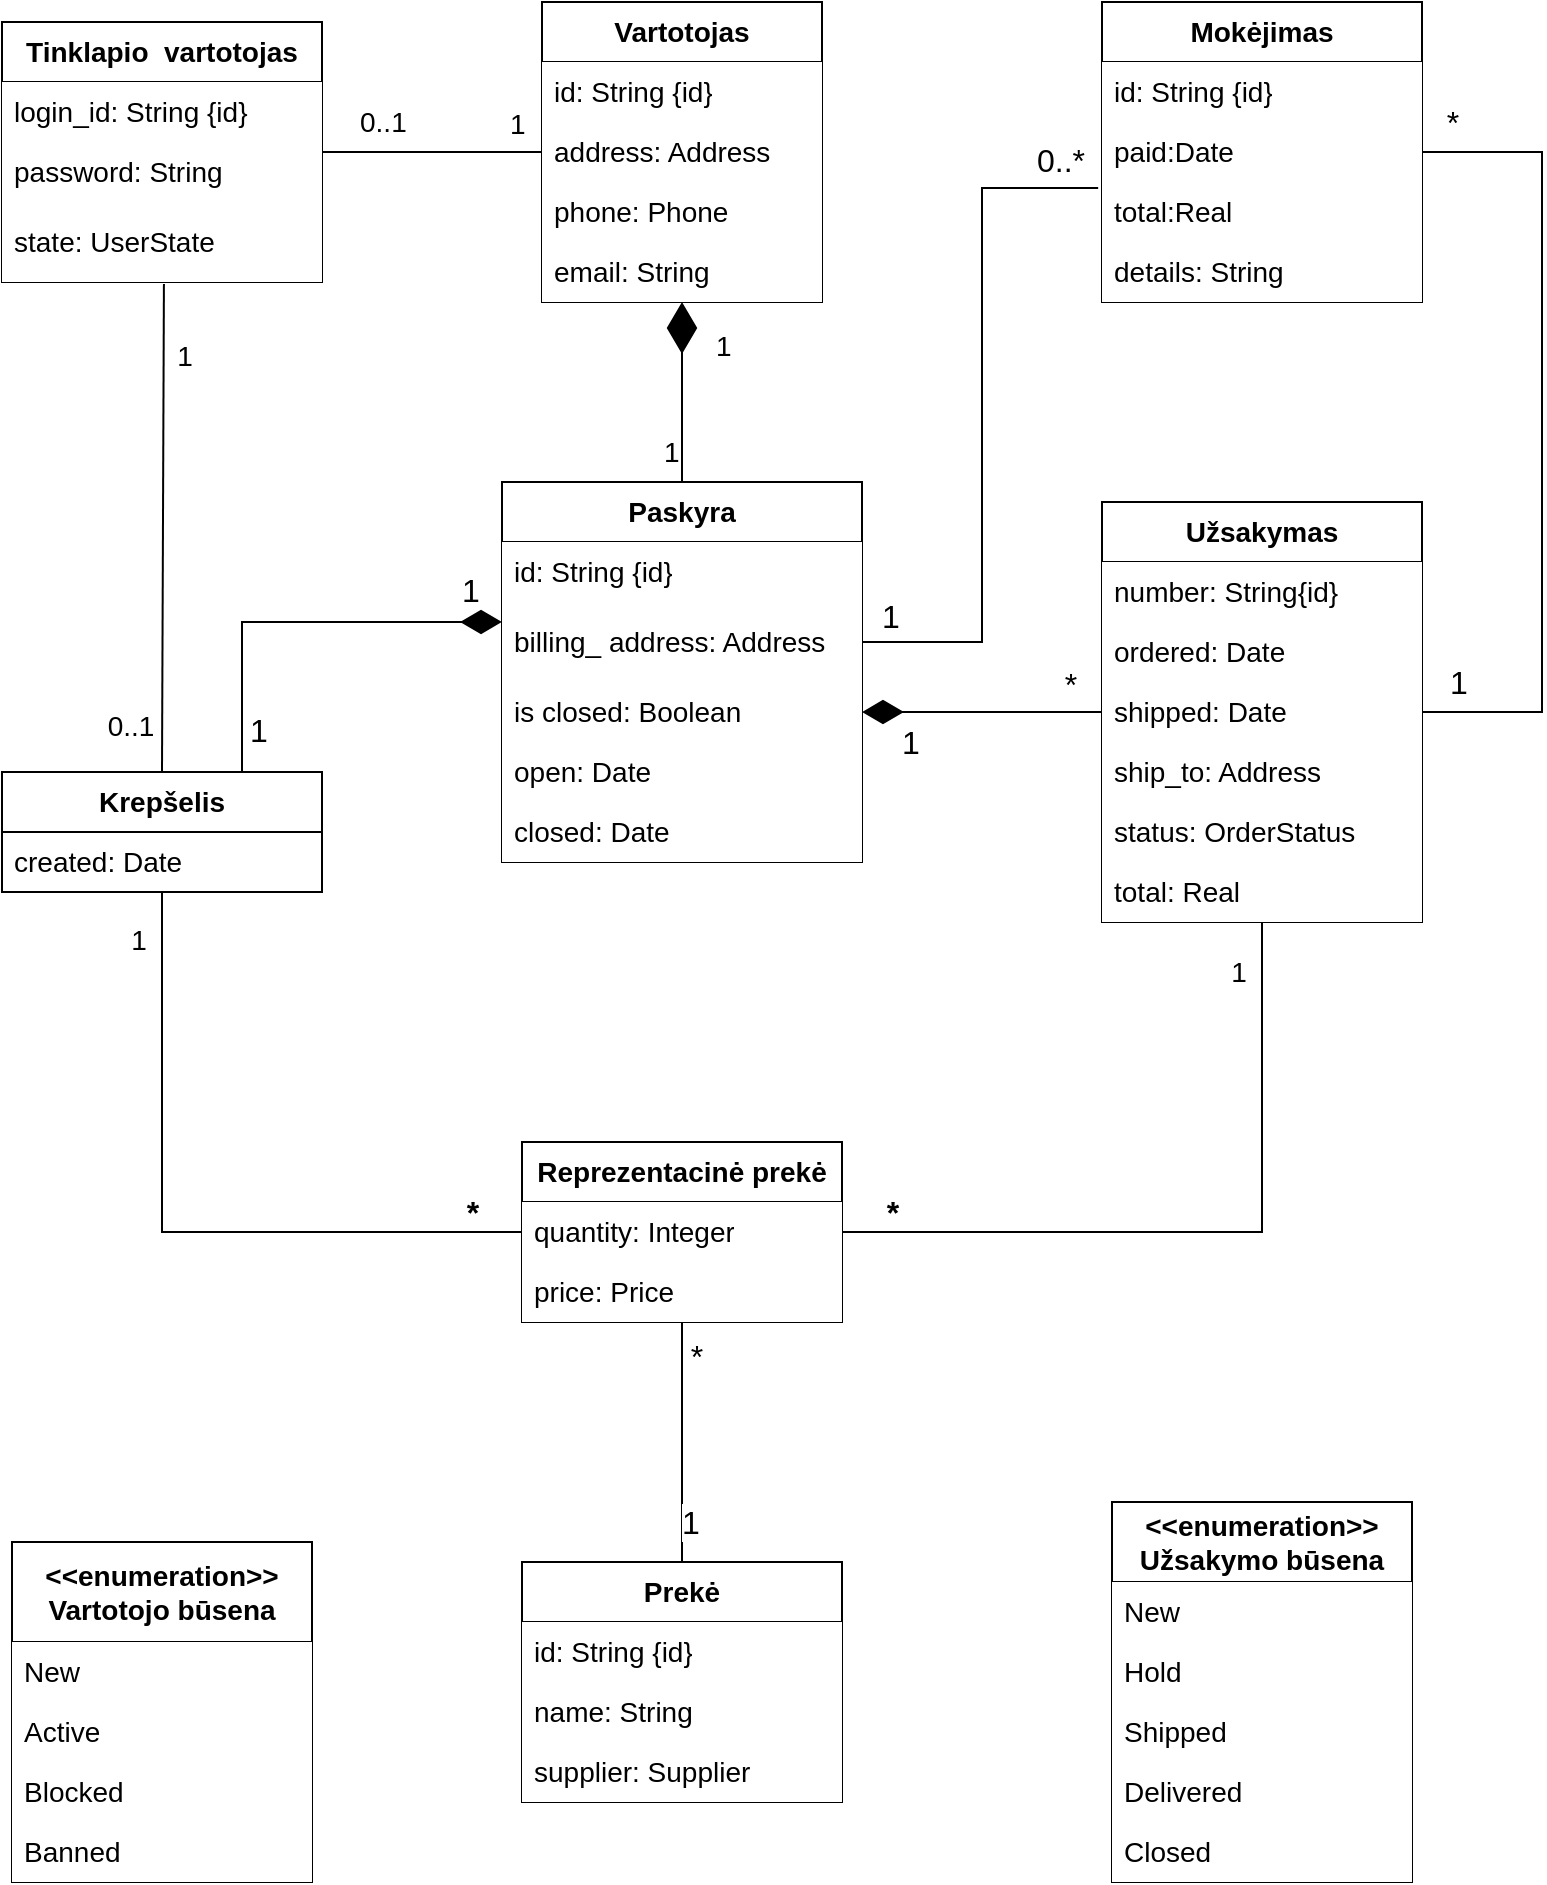 <mxfile version="20.5.3" type="device"><diagram id="LWOGwe5_vRVuo60JAIGJ" name="Puslapis-1"><mxGraphModel dx="1422" dy="737" grid="1" gridSize="10" guides="1" tooltips="1" connect="1" arrows="1" fold="1" page="1" pageScale="1" pageWidth="827" pageHeight="1169" math="0" shadow="0"><root><mxCell id="0"/><mxCell id="1" parent="0"/><mxCell id="jCkn53KXhbzVO76LsezX-5" value="&amp;lt;&amp;lt;enumeration&amp;gt;&amp;gt;&lt;br&gt;Vartotojo būsena" style="swimlane;fontStyle=1;childLayout=stackLayout;horizontal=1;startSize=50;horizontalStack=0;resizeParent=1;resizeParentMax=0;resizeLast=0;collapsible=1;marginBottom=0;whiteSpace=wrap;html=1;fontSize=14;align=center;" vertex="1" parent="1"><mxGeometry x="45" y="970" width="150" height="170" as="geometry"/></mxCell><mxCell id="jCkn53KXhbzVO76LsezX-6" value="New" style="text;strokeColor=none;fillColor=default;align=left;verticalAlign=middle;spacingLeft=4;spacingRight=4;overflow=hidden;points=[[0,0.5],[1,0.5]];portConstraint=eastwest;rotatable=0;whiteSpace=wrap;html=1;fontSize=14;fontStyle=0;startSize=30;" vertex="1" parent="jCkn53KXhbzVO76LsezX-5"><mxGeometry y="50" width="150" height="30" as="geometry"/></mxCell><mxCell id="jCkn53KXhbzVO76LsezX-7" value="Active" style="text;strokeColor=none;fillColor=default;align=left;verticalAlign=middle;spacingLeft=4;spacingRight=4;overflow=hidden;points=[[0,0.5],[1,0.5]];portConstraint=eastwest;rotatable=0;whiteSpace=wrap;html=1;fontSize=14;fontStyle=0;startSize=30;" vertex="1" parent="jCkn53KXhbzVO76LsezX-5"><mxGeometry y="80" width="150" height="30" as="geometry"/></mxCell><mxCell id="jCkn53KXhbzVO76LsezX-8" value="Blocked" style="text;strokeColor=none;fillColor=default;align=left;verticalAlign=middle;spacingLeft=4;spacingRight=4;overflow=hidden;points=[[0,0.5],[1,0.5]];portConstraint=eastwest;rotatable=0;whiteSpace=wrap;html=1;fontSize=14;fontStyle=0;startSize=30;" vertex="1" parent="jCkn53KXhbzVO76LsezX-5"><mxGeometry y="110" width="150" height="30" as="geometry"/></mxCell><mxCell id="jCkn53KXhbzVO76LsezX-9" value="Banned" style="text;strokeColor=none;fillColor=default;align=left;verticalAlign=middle;spacingLeft=4;spacingRight=4;overflow=hidden;points=[[0,0.5],[1,0.5]];portConstraint=eastwest;rotatable=0;whiteSpace=wrap;html=1;fontSize=14;fontStyle=0;startSize=30;" vertex="1" parent="jCkn53KXhbzVO76LsezX-5"><mxGeometry y="140" width="150" height="30" as="geometry"/></mxCell><mxCell id="jCkn53KXhbzVO76LsezX-1" value="&lt;b style=&quot;font-size: 14px;&quot;&gt;&lt;font style=&quot;font-size: 14px;&quot;&gt;Tinklapio&amp;nbsp; vartotojas&lt;/font&gt;&lt;/b&gt;" style="swimlane;fontStyle=0;childLayout=stackLayout;horizontal=1;startSize=30;horizontalStack=0;resizeParent=1;resizeParentMax=0;resizeLast=0;collapsible=1;marginBottom=0;whiteSpace=wrap;html=1;fontSize=14;align=center;" vertex="1" parent="1"><mxGeometry x="40" y="210" width="160" height="130" as="geometry"/></mxCell><mxCell id="jCkn53KXhbzVO76LsezX-2" value="login_id: String {id}" style="text;strokeColor=none;fillColor=default;align=left;verticalAlign=middle;spacingLeft=4;spacingRight=4;overflow=hidden;points=[[0,0.5],[1,0.5]];portConstraint=eastwest;rotatable=0;whiteSpace=wrap;html=1;fontSize=14;fontStyle=0;startSize=30;" vertex="1" parent="jCkn53KXhbzVO76LsezX-1"><mxGeometry y="30" width="160" height="30" as="geometry"/></mxCell><mxCell id="jCkn53KXhbzVO76LsezX-3" value="password: String" style="text;strokeColor=none;fillColor=default;align=left;verticalAlign=middle;spacingLeft=4;spacingRight=4;overflow=hidden;points=[[0,0.5],[1,0.5]];portConstraint=eastwest;rotatable=0;whiteSpace=wrap;html=1;fontSize=14;fontStyle=0;startSize=30;" vertex="1" parent="jCkn53KXhbzVO76LsezX-1"><mxGeometry y="60" width="160" height="30" as="geometry"/></mxCell><mxCell id="jCkn53KXhbzVO76LsezX-4" value="state: UserState" style="text;strokeColor=none;fillColor=default;align=left;verticalAlign=middle;spacingLeft=4;spacingRight=4;overflow=hidden;points=[[0,0.5],[1,0.5]];portConstraint=eastwest;rotatable=0;whiteSpace=wrap;html=1;fontSize=14;fontStyle=0;startSize=30;" vertex="1" parent="jCkn53KXhbzVO76LsezX-1"><mxGeometry y="90" width="160" height="40" as="geometry"/></mxCell><mxCell id="jCkn53KXhbzVO76LsezX-10" value="Vartotojas" style="swimlane;fontStyle=1;childLayout=stackLayout;horizontal=1;startSize=30;horizontalStack=0;resizeParent=1;resizeParentMax=0;resizeLast=0;collapsible=1;marginBottom=0;whiteSpace=wrap;html=1;fontSize=14;align=center;" vertex="1" parent="1"><mxGeometry x="310" y="200" width="140" height="150" as="geometry"/></mxCell><mxCell id="jCkn53KXhbzVO76LsezX-11" value="id: String {id}" style="text;strokeColor=none;fillColor=default;align=left;verticalAlign=middle;spacingLeft=4;spacingRight=4;overflow=hidden;points=[[0,0.5],[1,0.5]];portConstraint=eastwest;rotatable=0;whiteSpace=wrap;html=1;fontSize=14;fontStyle=0;startSize=30;" vertex="1" parent="jCkn53KXhbzVO76LsezX-10"><mxGeometry y="30" width="140" height="30" as="geometry"/></mxCell><mxCell id="jCkn53KXhbzVO76LsezX-12" value="address: Address" style="text;strokeColor=none;fillColor=default;align=left;verticalAlign=middle;spacingLeft=4;spacingRight=4;overflow=hidden;points=[[0,0.5],[1,0.5]];portConstraint=eastwest;rotatable=0;whiteSpace=wrap;html=1;fontSize=14;fontStyle=0;startSize=30;" vertex="1" parent="jCkn53KXhbzVO76LsezX-10"><mxGeometry y="60" width="140" height="30" as="geometry"/></mxCell><mxCell id="jCkn53KXhbzVO76LsezX-13" value="phone: Phone" style="text;strokeColor=none;fillColor=default;align=left;verticalAlign=middle;spacingLeft=4;spacingRight=4;overflow=hidden;points=[[0,0.5],[1,0.5]];portConstraint=eastwest;rotatable=0;whiteSpace=wrap;html=1;fontSize=14;fontStyle=0;startSize=30;" vertex="1" parent="jCkn53KXhbzVO76LsezX-10"><mxGeometry y="90" width="140" height="30" as="geometry"/></mxCell><mxCell id="jCkn53KXhbzVO76LsezX-14" value="email: String" style="text;strokeColor=none;fillColor=default;align=left;verticalAlign=middle;spacingLeft=4;spacingRight=4;overflow=hidden;points=[[0,0.5],[1,0.5]];portConstraint=eastwest;rotatable=0;whiteSpace=wrap;html=1;fontSize=14;fontStyle=0;startSize=30;" vertex="1" parent="jCkn53KXhbzVO76LsezX-10"><mxGeometry y="120" width="140" height="30" as="geometry"/></mxCell><mxCell id="jCkn53KXhbzVO76LsezX-15" value="Paskyra" style="swimlane;fontStyle=1;childLayout=stackLayout;horizontal=1;startSize=30;horizontalStack=0;resizeParent=1;resizeParentMax=0;resizeLast=0;collapsible=1;marginBottom=0;whiteSpace=wrap;html=1;fontSize=14;align=center;" vertex="1" parent="1"><mxGeometry x="290" y="440" width="180" height="190" as="geometry"/></mxCell><mxCell id="jCkn53KXhbzVO76LsezX-16" value="id: String {id}" style="text;strokeColor=none;fillColor=default;align=left;verticalAlign=middle;spacingLeft=4;spacingRight=4;overflow=hidden;points=[[0,0.5],[1,0.5]];portConstraint=eastwest;rotatable=0;whiteSpace=wrap;html=1;fontSize=14;fontStyle=0;startSize=30;" vertex="1" parent="jCkn53KXhbzVO76LsezX-15"><mxGeometry y="30" width="180" height="30" as="geometry"/></mxCell><mxCell id="jCkn53KXhbzVO76LsezX-17" value="billing_ address: Address" style="text;strokeColor=none;fillColor=default;align=left;verticalAlign=middle;spacingLeft=4;spacingRight=4;overflow=hidden;points=[[0,0.5],[1,0.5]];portConstraint=eastwest;rotatable=0;whiteSpace=wrap;html=1;fontSize=14;fontStyle=0;startSize=30;" vertex="1" parent="jCkn53KXhbzVO76LsezX-15"><mxGeometry y="60" width="180" height="40" as="geometry"/></mxCell><mxCell id="jCkn53KXhbzVO76LsezX-18" value="is closed: Boolean" style="text;strokeColor=none;fillColor=default;align=left;verticalAlign=middle;spacingLeft=4;spacingRight=4;overflow=hidden;points=[[0,0.5],[1,0.5]];portConstraint=eastwest;rotatable=0;whiteSpace=wrap;html=1;fontSize=14;fontStyle=0;startSize=30;" vertex="1" parent="jCkn53KXhbzVO76LsezX-15"><mxGeometry y="100" width="180" height="30" as="geometry"/></mxCell><mxCell id="jCkn53KXhbzVO76LsezX-19" value="open: Date" style="text;strokeColor=none;fillColor=default;align=left;verticalAlign=middle;spacingLeft=4;spacingRight=4;overflow=hidden;points=[[0,0.5],[1,0.5]];portConstraint=eastwest;rotatable=0;whiteSpace=wrap;html=1;fontSize=14;fontStyle=0;startSize=30;" vertex="1" parent="jCkn53KXhbzVO76LsezX-15"><mxGeometry y="130" width="180" height="30" as="geometry"/></mxCell><mxCell id="jCkn53KXhbzVO76LsezX-20" value="closed: Date" style="text;strokeColor=none;fillColor=default;align=left;verticalAlign=middle;spacingLeft=4;spacingRight=4;overflow=hidden;points=[[0,0.5],[1,0.5]];portConstraint=eastwest;rotatable=0;whiteSpace=wrap;html=1;fontSize=14;fontStyle=0;startSize=30;" vertex="1" parent="jCkn53KXhbzVO76LsezX-15"><mxGeometry y="160" width="180" height="30" as="geometry"/></mxCell><mxCell id="jCkn53KXhbzVO76LsezX-21" value="Mokėjimas" style="swimlane;fontStyle=1;childLayout=stackLayout;horizontal=1;startSize=30;horizontalStack=0;resizeParent=1;resizeParentMax=0;resizeLast=0;collapsible=1;marginBottom=0;whiteSpace=wrap;html=1;fontSize=14;align=center;" vertex="1" parent="1"><mxGeometry x="590" y="200" width="160" height="150" as="geometry"/></mxCell><mxCell id="jCkn53KXhbzVO76LsezX-22" value="id: String {id}" style="text;strokeColor=none;fillColor=default;align=left;verticalAlign=middle;spacingLeft=4;spacingRight=4;overflow=hidden;points=[[0,0.5],[1,0.5]];portConstraint=eastwest;rotatable=0;whiteSpace=wrap;html=1;fontSize=14;fontStyle=0;startSize=30;" vertex="1" parent="jCkn53KXhbzVO76LsezX-21"><mxGeometry y="30" width="160" height="30" as="geometry"/></mxCell><mxCell id="jCkn53KXhbzVO76LsezX-23" value="paid:Date" style="text;strokeColor=none;fillColor=default;align=left;verticalAlign=middle;spacingLeft=4;spacingRight=4;overflow=hidden;points=[[0,0.5],[1,0.5]];portConstraint=eastwest;rotatable=0;whiteSpace=wrap;html=1;fontSize=14;fontStyle=0;startSize=30;" vertex="1" parent="jCkn53KXhbzVO76LsezX-21"><mxGeometry y="60" width="160" height="30" as="geometry"/></mxCell><mxCell id="jCkn53KXhbzVO76LsezX-24" value="total:Real" style="text;strokeColor=none;fillColor=default;align=left;verticalAlign=middle;spacingLeft=4;spacingRight=4;overflow=hidden;points=[[0,0.5],[1,0.5]];portConstraint=eastwest;rotatable=0;whiteSpace=wrap;html=1;fontSize=14;fontStyle=0;startSize=30;" vertex="1" parent="jCkn53KXhbzVO76LsezX-21"><mxGeometry y="90" width="160" height="30" as="geometry"/></mxCell><mxCell id="jCkn53KXhbzVO76LsezX-25" value="details: String" style="text;strokeColor=none;fillColor=default;align=left;verticalAlign=middle;spacingLeft=4;spacingRight=4;overflow=hidden;points=[[0,0.5],[1,0.5]];portConstraint=eastwest;rotatable=0;whiteSpace=wrap;html=1;fontSize=14;fontStyle=0;startSize=30;" vertex="1" parent="jCkn53KXhbzVO76LsezX-21"><mxGeometry y="120" width="160" height="30" as="geometry"/></mxCell><mxCell id="jCkn53KXhbzVO76LsezX-27" value="Užsakymas" style="swimlane;fontStyle=1;childLayout=stackLayout;horizontal=1;startSize=30;horizontalStack=0;resizeParent=1;resizeParentMax=0;resizeLast=0;collapsible=1;marginBottom=0;whiteSpace=wrap;html=1;fontSize=14;align=center;" vertex="1" parent="1"><mxGeometry x="590" y="450" width="160" height="210" as="geometry"/></mxCell><mxCell id="jCkn53KXhbzVO76LsezX-28" value="number: String{id}" style="text;strokeColor=none;fillColor=default;align=left;verticalAlign=middle;spacingLeft=4;spacingRight=4;overflow=hidden;points=[[0,0.5],[1,0.5]];portConstraint=eastwest;rotatable=0;whiteSpace=wrap;html=1;fontSize=14;fontStyle=0;startSize=30;" vertex="1" parent="jCkn53KXhbzVO76LsezX-27"><mxGeometry y="30" width="160" height="30" as="geometry"/></mxCell><mxCell id="jCkn53KXhbzVO76LsezX-29" value="ordered: Date" style="text;strokeColor=none;fillColor=default;align=left;verticalAlign=middle;spacingLeft=4;spacingRight=4;overflow=hidden;points=[[0,0.5],[1,0.5]];portConstraint=eastwest;rotatable=0;whiteSpace=wrap;html=1;fontSize=14;fontStyle=0;startSize=30;" vertex="1" parent="jCkn53KXhbzVO76LsezX-27"><mxGeometry y="60" width="160" height="30" as="geometry"/></mxCell><mxCell id="jCkn53KXhbzVO76LsezX-30" value="shipped: Date" style="text;strokeColor=none;fillColor=default;align=left;verticalAlign=middle;spacingLeft=4;spacingRight=4;overflow=hidden;points=[[0,0.5],[1,0.5]];portConstraint=eastwest;rotatable=0;whiteSpace=wrap;html=1;fontSize=14;fontStyle=0;startSize=30;" vertex="1" parent="jCkn53KXhbzVO76LsezX-27"><mxGeometry y="90" width="160" height="30" as="geometry"/></mxCell><mxCell id="jCkn53KXhbzVO76LsezX-31" value="ship_to: Address" style="text;strokeColor=none;fillColor=default;align=left;verticalAlign=middle;spacingLeft=4;spacingRight=4;overflow=hidden;points=[[0,0.5],[1,0.5]];portConstraint=eastwest;rotatable=0;whiteSpace=wrap;html=1;fontSize=14;fontStyle=0;startSize=30;" vertex="1" parent="jCkn53KXhbzVO76LsezX-27"><mxGeometry y="120" width="160" height="30" as="geometry"/></mxCell><mxCell id="jCkn53KXhbzVO76LsezX-32" value="status: OrderStatus" style="text;strokeColor=none;fillColor=default;align=left;verticalAlign=middle;spacingLeft=4;spacingRight=4;overflow=hidden;points=[[0,0.5],[1,0.5]];portConstraint=eastwest;rotatable=0;whiteSpace=wrap;html=1;fontSize=14;fontStyle=0;startSize=30;" vertex="1" parent="jCkn53KXhbzVO76LsezX-27"><mxGeometry y="150" width="160" height="30" as="geometry"/></mxCell><mxCell id="jCkn53KXhbzVO76LsezX-33" value="total: Real" style="text;strokeColor=none;fillColor=default;align=left;verticalAlign=middle;spacingLeft=4;spacingRight=4;overflow=hidden;points=[[0,0.5],[1,0.5]];portConstraint=eastwest;rotatable=0;whiteSpace=wrap;html=1;fontSize=14;fontStyle=0;startSize=30;" vertex="1" parent="jCkn53KXhbzVO76LsezX-27"><mxGeometry y="180" width="160" height="30" as="geometry"/></mxCell><mxCell id="jCkn53KXhbzVO76LsezX-34" value="Krepšelis" style="swimlane;fontStyle=1;childLayout=stackLayout;horizontal=1;startSize=30;horizontalStack=0;resizeParent=1;resizeParentMax=0;resizeLast=0;collapsible=1;marginBottom=0;whiteSpace=wrap;html=1;fontSize=14;align=center;" vertex="1" parent="1"><mxGeometry x="40" y="585" width="160" height="60" as="geometry"/></mxCell><mxCell id="jCkn53KXhbzVO76LsezX-39" value="created: Date" style="text;strokeColor=default;fillColor=default;align=left;verticalAlign=middle;spacingLeft=4;spacingRight=4;overflow=hidden;points=[[0,0.5],[1,0.5]];portConstraint=eastwest;rotatable=0;whiteSpace=wrap;html=1;fontSize=14;fontStyle=0;startSize=30;" vertex="1" parent="jCkn53KXhbzVO76LsezX-34"><mxGeometry y="30" width="160" height="30" as="geometry"/></mxCell><mxCell id="jCkn53KXhbzVO76LsezX-40" value="Reprezentacinė prekė" style="swimlane;fontStyle=1;childLayout=stackLayout;horizontal=1;startSize=30;horizontalStack=0;resizeParent=1;resizeParentMax=0;resizeLast=0;collapsible=1;marginBottom=0;whiteSpace=wrap;html=1;fontSize=14;align=center;" vertex="1" parent="1"><mxGeometry x="300" y="770" width="160" height="90" as="geometry"/></mxCell><mxCell id="jCkn53KXhbzVO76LsezX-44" value="quantity: Integer" style="text;strokeColor=none;fillColor=default;align=left;verticalAlign=middle;spacingLeft=4;spacingRight=4;overflow=hidden;points=[[0,0.5],[1,0.5]];portConstraint=eastwest;rotatable=0;whiteSpace=wrap;html=1;fontSize=14;fontStyle=0;startSize=30;" vertex="1" parent="jCkn53KXhbzVO76LsezX-40"><mxGeometry y="30" width="160" height="30" as="geometry"/></mxCell><mxCell id="jCkn53KXhbzVO76LsezX-45" value="price: Price" style="text;strokeColor=none;fillColor=default;align=left;verticalAlign=middle;spacingLeft=4;spacingRight=4;overflow=hidden;points=[[0,0.5],[1,0.5]];portConstraint=eastwest;rotatable=0;whiteSpace=wrap;html=1;fontSize=14;fontStyle=0;startSize=30;" vertex="1" parent="jCkn53KXhbzVO76LsezX-40"><mxGeometry y="60" width="160" height="30" as="geometry"/></mxCell><mxCell id="jCkn53KXhbzVO76LsezX-46" value="Prekė" style="swimlane;fontStyle=1;childLayout=stackLayout;horizontal=1;startSize=30;horizontalStack=0;resizeParent=1;resizeParentMax=0;resizeLast=0;collapsible=1;marginBottom=0;whiteSpace=wrap;html=1;fontSize=14;align=center;" vertex="1" parent="1"><mxGeometry x="300" y="980" width="160" height="120" as="geometry"/></mxCell><mxCell id="jCkn53KXhbzVO76LsezX-47" value="id: String {id}" style="text;strokeColor=none;fillColor=default;align=left;verticalAlign=middle;spacingLeft=4;spacingRight=4;overflow=hidden;points=[[0,0.5],[1,0.5]];portConstraint=eastwest;rotatable=0;whiteSpace=wrap;html=1;fontSize=14;fontStyle=0;startSize=30;" vertex="1" parent="jCkn53KXhbzVO76LsezX-46"><mxGeometry y="30" width="160" height="30" as="geometry"/></mxCell><mxCell id="jCkn53KXhbzVO76LsezX-48" value="name: String" style="text;strokeColor=none;fillColor=default;align=left;verticalAlign=middle;spacingLeft=4;spacingRight=4;overflow=hidden;points=[[0,0.5],[1,0.5]];portConstraint=eastwest;rotatable=0;whiteSpace=wrap;html=1;fontSize=14;fontStyle=0;startSize=30;" vertex="1" parent="jCkn53KXhbzVO76LsezX-46"><mxGeometry y="60" width="160" height="30" as="geometry"/></mxCell><mxCell id="jCkn53KXhbzVO76LsezX-50" value="supplier: Supplier" style="text;strokeColor=none;fillColor=default;align=left;verticalAlign=middle;spacingLeft=4;spacingRight=4;overflow=hidden;points=[[0,0.5],[1,0.5]];portConstraint=eastwest;rotatable=0;whiteSpace=wrap;html=1;fontSize=14;fontStyle=0;startSize=30;" vertex="1" parent="jCkn53KXhbzVO76LsezX-46"><mxGeometry y="90" width="160" height="30" as="geometry"/></mxCell><mxCell id="jCkn53KXhbzVO76LsezX-52" value="&amp;lt;&amp;lt;enumeration&amp;gt;&amp;gt;&lt;br&gt;Užsakymo būsena" style="swimlane;fontStyle=1;childLayout=stackLayout;horizontal=1;startSize=40;horizontalStack=0;resizeParent=1;resizeParentMax=0;resizeLast=0;collapsible=1;marginBottom=0;whiteSpace=wrap;html=1;fontSize=14;align=center;" vertex="1" parent="1"><mxGeometry x="595" y="950" width="150" height="190" as="geometry"/></mxCell><mxCell id="jCkn53KXhbzVO76LsezX-53" value="New" style="text;strokeColor=none;fillColor=default;align=left;verticalAlign=middle;spacingLeft=4;spacingRight=4;overflow=hidden;points=[[0,0.5],[1,0.5]];portConstraint=eastwest;rotatable=0;whiteSpace=wrap;html=1;fontSize=14;fontStyle=0;startSize=30;" vertex="1" parent="jCkn53KXhbzVO76LsezX-52"><mxGeometry y="40" width="150" height="30" as="geometry"/></mxCell><mxCell id="jCkn53KXhbzVO76LsezX-55" value="Hold" style="text;strokeColor=none;fillColor=default;align=left;verticalAlign=middle;spacingLeft=4;spacingRight=4;overflow=hidden;points=[[0,0.5],[1,0.5]];portConstraint=eastwest;rotatable=0;whiteSpace=wrap;html=1;fontSize=14;fontStyle=0;startSize=30;" vertex="1" parent="jCkn53KXhbzVO76LsezX-52"><mxGeometry y="70" width="150" height="30" as="geometry"/></mxCell><mxCell id="jCkn53KXhbzVO76LsezX-54" value="Shipped" style="text;strokeColor=none;fillColor=default;align=left;verticalAlign=middle;spacingLeft=4;spacingRight=4;overflow=hidden;points=[[0,0.5],[1,0.5]];portConstraint=eastwest;rotatable=0;whiteSpace=wrap;html=1;fontSize=14;fontStyle=0;startSize=30;" vertex="1" parent="jCkn53KXhbzVO76LsezX-52"><mxGeometry y="100" width="150" height="30" as="geometry"/></mxCell><mxCell id="jCkn53KXhbzVO76LsezX-56" value="Delivered" style="text;strokeColor=none;fillColor=default;align=left;verticalAlign=middle;spacingLeft=4;spacingRight=4;overflow=hidden;points=[[0,0.5],[1,0.5]];portConstraint=eastwest;rotatable=0;whiteSpace=wrap;html=1;fontSize=14;fontStyle=0;startSize=30;" vertex="1" parent="jCkn53KXhbzVO76LsezX-52"><mxGeometry y="130" width="150" height="30" as="geometry"/></mxCell><mxCell id="jCkn53KXhbzVO76LsezX-57" value="Closed" style="text;strokeColor=none;fillColor=default;align=left;verticalAlign=middle;spacingLeft=4;spacingRight=4;overflow=hidden;points=[[0,0.5],[1,0.5]];portConstraint=eastwest;rotatable=0;whiteSpace=wrap;html=1;fontSize=14;fontStyle=0;startSize=30;" vertex="1" parent="jCkn53KXhbzVO76LsezX-52"><mxGeometry y="160" width="150" height="30" as="geometry"/></mxCell><mxCell id="jCkn53KXhbzVO76LsezX-60" value="" style="endArrow=none;html=1;rounded=0;fontFamily=Helvetica;fontSize=14;fontColor=default;startSize=30;exitX=1;exitY=0.5;exitDx=0;exitDy=0;entryX=0;entryY=0.5;entryDx=0;entryDy=0;align=left;" edge="1" parent="1" source="jCkn53KXhbzVO76LsezX-1" target="jCkn53KXhbzVO76LsezX-12"><mxGeometry width="50" height="50" relative="1" as="geometry"><mxPoint x="340" y="540" as="sourcePoint"/><mxPoint x="390" y="490" as="targetPoint"/></mxGeometry></mxCell><mxCell id="jCkn53KXhbzVO76LsezX-63" value="1&lt;br&gt;" style="edgeLabel;html=1;align=left;verticalAlign=middle;resizable=0;points=[];fontSize=14;fontFamily=Helvetica;fontColor=default;" vertex="1" connectable="0" parent="jCkn53KXhbzVO76LsezX-60"><mxGeometry x="0.673" y="1" relative="1" as="geometry"><mxPoint y="-13" as="offset"/></mxGeometry></mxCell><mxCell id="jCkn53KXhbzVO76LsezX-64" value="0..1" style="edgeLabel;html=1;align=left;verticalAlign=middle;resizable=0;points=[];fontSize=14;fontFamily=Helvetica;fontColor=default;" vertex="1" connectable="0" parent="jCkn53KXhbzVO76LsezX-60"><mxGeometry x="-0.691" y="-1" relative="1" as="geometry"><mxPoint y="-16" as="offset"/></mxGeometry></mxCell><mxCell id="jCkn53KXhbzVO76LsezX-61" value="" style="endArrow=none;html=1;rounded=0;fontFamily=Helvetica;fontSize=14;fontColor=default;startSize=23;exitX=0.5;exitY=1;exitDx=0;exitDy=0;entryX=0.5;entryY=0;entryDx=0;entryDy=0;endFill=0;endSize=16;startArrow=diamondThin;startFill=1;align=left;" edge="1" parent="1" source="jCkn53KXhbzVO76LsezX-10" target="jCkn53KXhbzVO76LsezX-15"><mxGeometry width="50" height="50" relative="1" as="geometry"><mxPoint x="490" y="330" as="sourcePoint"/><mxPoint x="540" y="280" as="targetPoint"/></mxGeometry></mxCell><mxCell id="jCkn53KXhbzVO76LsezX-65" value="1" style="edgeLabel;html=1;align=left;verticalAlign=middle;resizable=0;points=[];fontSize=14;fontFamily=Helvetica;fontColor=default;" vertex="1" connectable="0" parent="jCkn53KXhbzVO76LsezX-61"><mxGeometry x="-0.511" y="-3" relative="1" as="geometry"><mxPoint x="18" as="offset"/></mxGeometry></mxCell><mxCell id="jCkn53KXhbzVO76LsezX-66" value="1" style="edgeLabel;html=1;align=left;verticalAlign=middle;resizable=0;points=[];fontSize=14;fontFamily=Helvetica;fontColor=default;" vertex="1" connectable="0" parent="jCkn53KXhbzVO76LsezX-61"><mxGeometry x="0.667" y="1" relative="1" as="geometry"><mxPoint x="-12" as="offset"/></mxGeometry></mxCell><mxCell id="jCkn53KXhbzVO76LsezX-67" value="" style="endArrow=none;html=1;rounded=0;fontFamily=Helvetica;fontSize=14;fontColor=default;startSize=30;endSize=18;entryX=0.506;entryY=1.025;entryDx=0;entryDy=0;exitX=0.5;exitY=0;exitDx=0;exitDy=0;align=left;entryPerimeter=0;" edge="1" parent="1" source="jCkn53KXhbzVO76LsezX-34" target="jCkn53KXhbzVO76LsezX-4"><mxGeometry width="50" height="50" relative="1" as="geometry"><mxPoint x="90" y="430" as="sourcePoint"/><mxPoint x="140" y="380" as="targetPoint"/></mxGeometry></mxCell><mxCell id="jCkn53KXhbzVO76LsezX-74" value="1" style="edgeLabel;html=1;align=center;verticalAlign=middle;resizable=0;points=[];fontSize=14;fontFamily=Helvetica;fontColor=default;" vertex="1" connectable="0" parent="jCkn53KXhbzVO76LsezX-67"><mxGeometry x="0.705" relative="1" as="geometry"><mxPoint x="10" as="offset"/></mxGeometry></mxCell><mxCell id="jCkn53KXhbzVO76LsezX-75" value="0..1" style="edgeLabel;html=1;align=center;verticalAlign=middle;resizable=0;points=[];fontSize=14;fontFamily=Helvetica;fontColor=default;" vertex="1" connectable="0" parent="jCkn53KXhbzVO76LsezX-67"><mxGeometry x="-0.811" y="1" relative="1" as="geometry"><mxPoint x="-15" as="offset"/></mxGeometry></mxCell><mxCell id="jCkn53KXhbzVO76LsezX-76" value="" style="endArrow=none;html=1;rounded=0;fontFamily=Helvetica;fontSize=14;fontColor=default;startSize=30;endSize=18;exitX=0.5;exitY=1;exitDx=0;exitDy=0;entryX=0;entryY=0.5;entryDx=0;entryDy=0;" edge="1" parent="1" source="jCkn53KXhbzVO76LsezX-34" target="jCkn53KXhbzVO76LsezX-44"><mxGeometry width="50" height="50" relative="1" as="geometry"><mxPoint x="130" y="730" as="sourcePoint"/><mxPoint x="180" y="680" as="targetPoint"/><Array as="points"><mxPoint x="120" y="815"/></Array></mxGeometry></mxCell><mxCell id="jCkn53KXhbzVO76LsezX-77" value="1" style="edgeLabel;html=1;align=center;verticalAlign=middle;resizable=0;points=[];fontSize=14;fontFamily=Helvetica;fontColor=default;" vertex="1" connectable="0" parent="jCkn53KXhbzVO76LsezX-76"><mxGeometry x="-0.863" relative="1" as="geometry"><mxPoint x="-12" as="offset"/></mxGeometry></mxCell><mxCell id="jCkn53KXhbzVO76LsezX-78" value="*" style="text;html=1;align=center;verticalAlign=middle;resizable=0;points=[];autosize=1;strokeColor=none;fillColor=none;fontSize=16;fontFamily=Helvetica;fontColor=default;fontStyle=1" vertex="1" parent="1"><mxGeometry x="260" y="790" width="30" height="30" as="geometry"/></mxCell><mxCell id="jCkn53KXhbzVO76LsezX-79" value="" style="endArrow=none;html=1;rounded=0;fontFamily=Helvetica;fontSize=14;fontColor=default;startSize=30;endSize=18;exitX=0.5;exitY=1;exitDx=0;exitDy=0;entryX=1;entryY=0.5;entryDx=0;entryDy=0;" edge="1" parent="1" source="jCkn53KXhbzVO76LsezX-27" target="jCkn53KXhbzVO76LsezX-44"><mxGeometry width="50" height="50" relative="1" as="geometry"><mxPoint x="550" y="680" as="sourcePoint"/><mxPoint x="730" y="850" as="targetPoint"/><Array as="points"><mxPoint x="670" y="815"/></Array></mxGeometry></mxCell><mxCell id="jCkn53KXhbzVO76LsezX-80" value="1" style="edgeLabel;html=1;align=center;verticalAlign=middle;resizable=0;points=[];fontSize=14;fontFamily=Helvetica;fontColor=default;" vertex="1" connectable="0" parent="jCkn53KXhbzVO76LsezX-79"><mxGeometry x="-0.863" relative="1" as="geometry"><mxPoint x="-12" as="offset"/></mxGeometry></mxCell><mxCell id="jCkn53KXhbzVO76LsezX-81" value="*" style="text;html=1;align=center;verticalAlign=middle;resizable=0;points=[];autosize=1;strokeColor=none;fillColor=none;fontSize=16;fontFamily=Helvetica;fontColor=default;fontStyle=1" vertex="1" parent="1"><mxGeometry x="470" y="790" width="30" height="30" as="geometry"/></mxCell><mxCell id="jCkn53KXhbzVO76LsezX-82" value="" style="endArrow=none;html=1;rounded=0;fontFamily=Helvetica;fontSize=16;fontColor=default;startSize=30;endSize=18;exitX=-0.012;exitY=1.1;exitDx=0;exitDy=0;exitPerimeter=0;entryX=1;entryY=0.5;entryDx=0;entryDy=0;" edge="1" parent="1" source="jCkn53KXhbzVO76LsezX-23" target="jCkn53KXhbzVO76LsezX-17"><mxGeometry width="50" height="50" relative="1" as="geometry"><mxPoint x="540" y="410" as="sourcePoint"/><mxPoint x="590" y="360" as="targetPoint"/><Array as="points"><mxPoint x="530" y="293"/><mxPoint x="530" y="520"/></Array></mxGeometry></mxCell><mxCell id="jCkn53KXhbzVO76LsezX-83" value="0..*" style="edgeLabel;html=1;align=center;verticalAlign=middle;resizable=0;points=[];fontSize=16;fontFamily=Helvetica;fontColor=default;" vertex="1" connectable="0" parent="jCkn53KXhbzVO76LsezX-82"><mxGeometry x="-0.889" y="-1" relative="1" as="geometry"><mxPoint y="-13" as="offset"/></mxGeometry></mxCell><mxCell id="jCkn53KXhbzVO76LsezX-84" value="1" style="edgeLabel;html=1;align=center;verticalAlign=middle;resizable=0;points=[];fontSize=16;fontFamily=Helvetica;fontColor=default;" vertex="1" connectable="0" parent="jCkn53KXhbzVO76LsezX-82"><mxGeometry x="0.919" y="-3" relative="1" as="geometry"><mxPoint y="-10" as="offset"/></mxGeometry></mxCell><mxCell id="jCkn53KXhbzVO76LsezX-85" value="" style="endArrow=diamondThin;html=1;rounded=0;fontFamily=Helvetica;fontSize=16;fontColor=default;startSize=30;endSize=18;exitX=0;exitY=0.5;exitDx=0;exitDy=0;entryX=1;entryY=0.5;entryDx=0;entryDy=0;endFill=1;" edge="1" parent="1" source="jCkn53KXhbzVO76LsezX-30" target="jCkn53KXhbzVO76LsezX-18"><mxGeometry width="50" height="50" relative="1" as="geometry"><mxPoint x="660" y="450" as="sourcePoint"/><mxPoint x="710" y="400" as="targetPoint"/></mxGeometry></mxCell><mxCell id="jCkn53KXhbzVO76LsezX-86" value="1" style="edgeLabel;html=1;align=center;verticalAlign=middle;resizable=0;points=[];fontSize=16;fontFamily=Helvetica;fontColor=default;" vertex="1" connectable="0" parent="jCkn53KXhbzVO76LsezX-85"><mxGeometry x="0.6" y="-2" relative="1" as="geometry"><mxPoint y="17" as="offset"/></mxGeometry></mxCell><mxCell id="jCkn53KXhbzVO76LsezX-87" value="*" style="edgeLabel;html=1;align=center;verticalAlign=middle;resizable=0;points=[];fontSize=16;fontFamily=Helvetica;fontColor=default;" vertex="1" connectable="0" parent="jCkn53KXhbzVO76LsezX-85"><mxGeometry x="-0.733" y="-1" relative="1" as="geometry"><mxPoint y="-13" as="offset"/></mxGeometry></mxCell><mxCell id="jCkn53KXhbzVO76LsezX-88" value="" style="endArrow=none;html=1;rounded=0;fontFamily=Helvetica;fontSize=16;fontColor=default;startSize=30;endSize=18;exitX=1;exitY=0.5;exitDx=0;exitDy=0;entryX=1;entryY=0.5;entryDx=0;entryDy=0;" edge="1" parent="1" source="jCkn53KXhbzVO76LsezX-21" target="jCkn53KXhbzVO76LsezX-27"><mxGeometry width="50" height="50" relative="1" as="geometry"><mxPoint x="760" y="330" as="sourcePoint"/><mxPoint x="810" y="280" as="targetPoint"/><Array as="points"><mxPoint x="810" y="275"/><mxPoint x="810" y="410"/><mxPoint x="810" y="555"/></Array></mxGeometry></mxCell><mxCell id="jCkn53KXhbzVO76LsezX-89" value="1" style="edgeLabel;html=1;align=center;verticalAlign=middle;resizable=0;points=[];fontSize=16;fontFamily=Helvetica;fontColor=default;" vertex="1" connectable="0" parent="jCkn53KXhbzVO76LsezX-88"><mxGeometry x="0.91" y="-1" relative="1" as="geometry"><mxPoint y="-14" as="offset"/></mxGeometry></mxCell><mxCell id="jCkn53KXhbzVO76LsezX-90" value="*" style="edgeLabel;html=1;align=center;verticalAlign=middle;resizable=0;points=[];fontSize=16;fontFamily=Helvetica;fontColor=default;" vertex="1" connectable="0" parent="jCkn53KXhbzVO76LsezX-88"><mxGeometry x="-0.925" y="3" relative="1" as="geometry"><mxPoint y="-12" as="offset"/></mxGeometry></mxCell><mxCell id="jCkn53KXhbzVO76LsezX-91" value="" style="endArrow=diamondThin;html=1;rounded=0;fontFamily=Helvetica;fontSize=16;fontColor=default;startSize=30;endSize=18;exitX=0.75;exitY=0;exitDx=0;exitDy=0;endFill=1;" edge="1" parent="1" source="jCkn53KXhbzVO76LsezX-34"><mxGeometry width="50" height="50" relative="1" as="geometry"><mxPoint x="190" y="560" as="sourcePoint"/><mxPoint x="290" y="510" as="targetPoint"/><Array as="points"><mxPoint x="160" y="510"/></Array></mxGeometry></mxCell><mxCell id="jCkn53KXhbzVO76LsezX-92" value="1" style="edgeLabel;html=1;align=center;verticalAlign=middle;resizable=0;points=[];fontSize=16;fontFamily=Helvetica;fontColor=default;" vertex="1" connectable="0" parent="jCkn53KXhbzVO76LsezX-91"><mxGeometry x="-0.795" y="-3" relative="1" as="geometry"><mxPoint x="5" as="offset"/></mxGeometry></mxCell><mxCell id="jCkn53KXhbzVO76LsezX-93" value="1" style="edgeLabel;html=1;align=center;verticalAlign=middle;resizable=0;points=[];fontSize=16;fontFamily=Helvetica;fontColor=default;" vertex="1" connectable="0" parent="jCkn53KXhbzVO76LsezX-91"><mxGeometry x="0.854" y="-1" relative="1" as="geometry"><mxPoint x="-1" y="-17" as="offset"/></mxGeometry></mxCell><mxCell id="jCkn53KXhbzVO76LsezX-94" value="" style="endArrow=none;html=1;rounded=0;fontFamily=Helvetica;fontSize=16;fontColor=default;startSize=23;endSize=16;exitX=0.5;exitY=0;exitDx=0;exitDy=0;entryX=0.5;entryY=1;entryDx=0;entryDy=0;" edge="1" parent="1" source="jCkn53KXhbzVO76LsezX-46" target="jCkn53KXhbzVO76LsezX-40"><mxGeometry width="50" height="50" relative="1" as="geometry"><mxPoint x="390" y="960" as="sourcePoint"/><mxPoint x="440" y="910" as="targetPoint"/></mxGeometry></mxCell><mxCell id="jCkn53KXhbzVO76LsezX-95" value="1" style="edgeLabel;html=1;align=center;verticalAlign=middle;resizable=0;points=[];fontSize=16;fontFamily=Helvetica;fontColor=default;" vertex="1" connectable="0" parent="jCkn53KXhbzVO76LsezX-94"><mxGeometry x="-0.667" y="-4" relative="1" as="geometry"><mxPoint as="offset"/></mxGeometry></mxCell><mxCell id="jCkn53KXhbzVO76LsezX-96" value="*" style="edgeLabel;html=1;align=center;verticalAlign=middle;resizable=0;points=[];fontSize=16;fontFamily=Helvetica;fontColor=default;" vertex="1" connectable="0" parent="jCkn53KXhbzVO76LsezX-94"><mxGeometry x="0.717" y="-4" relative="1" as="geometry"><mxPoint x="3" as="offset"/></mxGeometry></mxCell></root></mxGraphModel></diagram></mxfile>